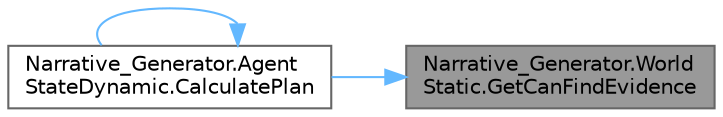 digraph "Narrative_Generator.WorldStatic.GetCanFindEvidence"
{
 // LATEX_PDF_SIZE
  bgcolor="transparent";
  edge [fontname=Helvetica,fontsize=10,labelfontname=Helvetica,labelfontsize=10];
  node [fontname=Helvetica,fontsize=10,shape=box,height=0.2,width=0.4];
  rankdir="RL";
  Node1 [label="Narrative_Generator.World\lStatic.GetCanFindEvidence",height=0.2,width=0.4,color="gray40", fillcolor="grey60", style="filled", fontcolor="black",tooltip="Returns whether the rule allowing agents to find evidences is enabled or not."];
  Node1 -> Node2 [dir="back",color="steelblue1",style="solid"];
  Node2 [label="Narrative_Generator.Agent\lStateDynamic.CalculatePlan",height=0.2,width=0.4,color="grey40", fillcolor="white", style="filled",URL="$class_narrative___generator_1_1_agent_state_dynamic.html#aef438ac549caf27382b2c01cf2a218c6",tooltip="Calculate an action plan for the agent based on PDDL files with descriptions of the domain and proble..."];
  Node2 -> Node2 [dir="back",color="steelblue1",style="solid"];
}
